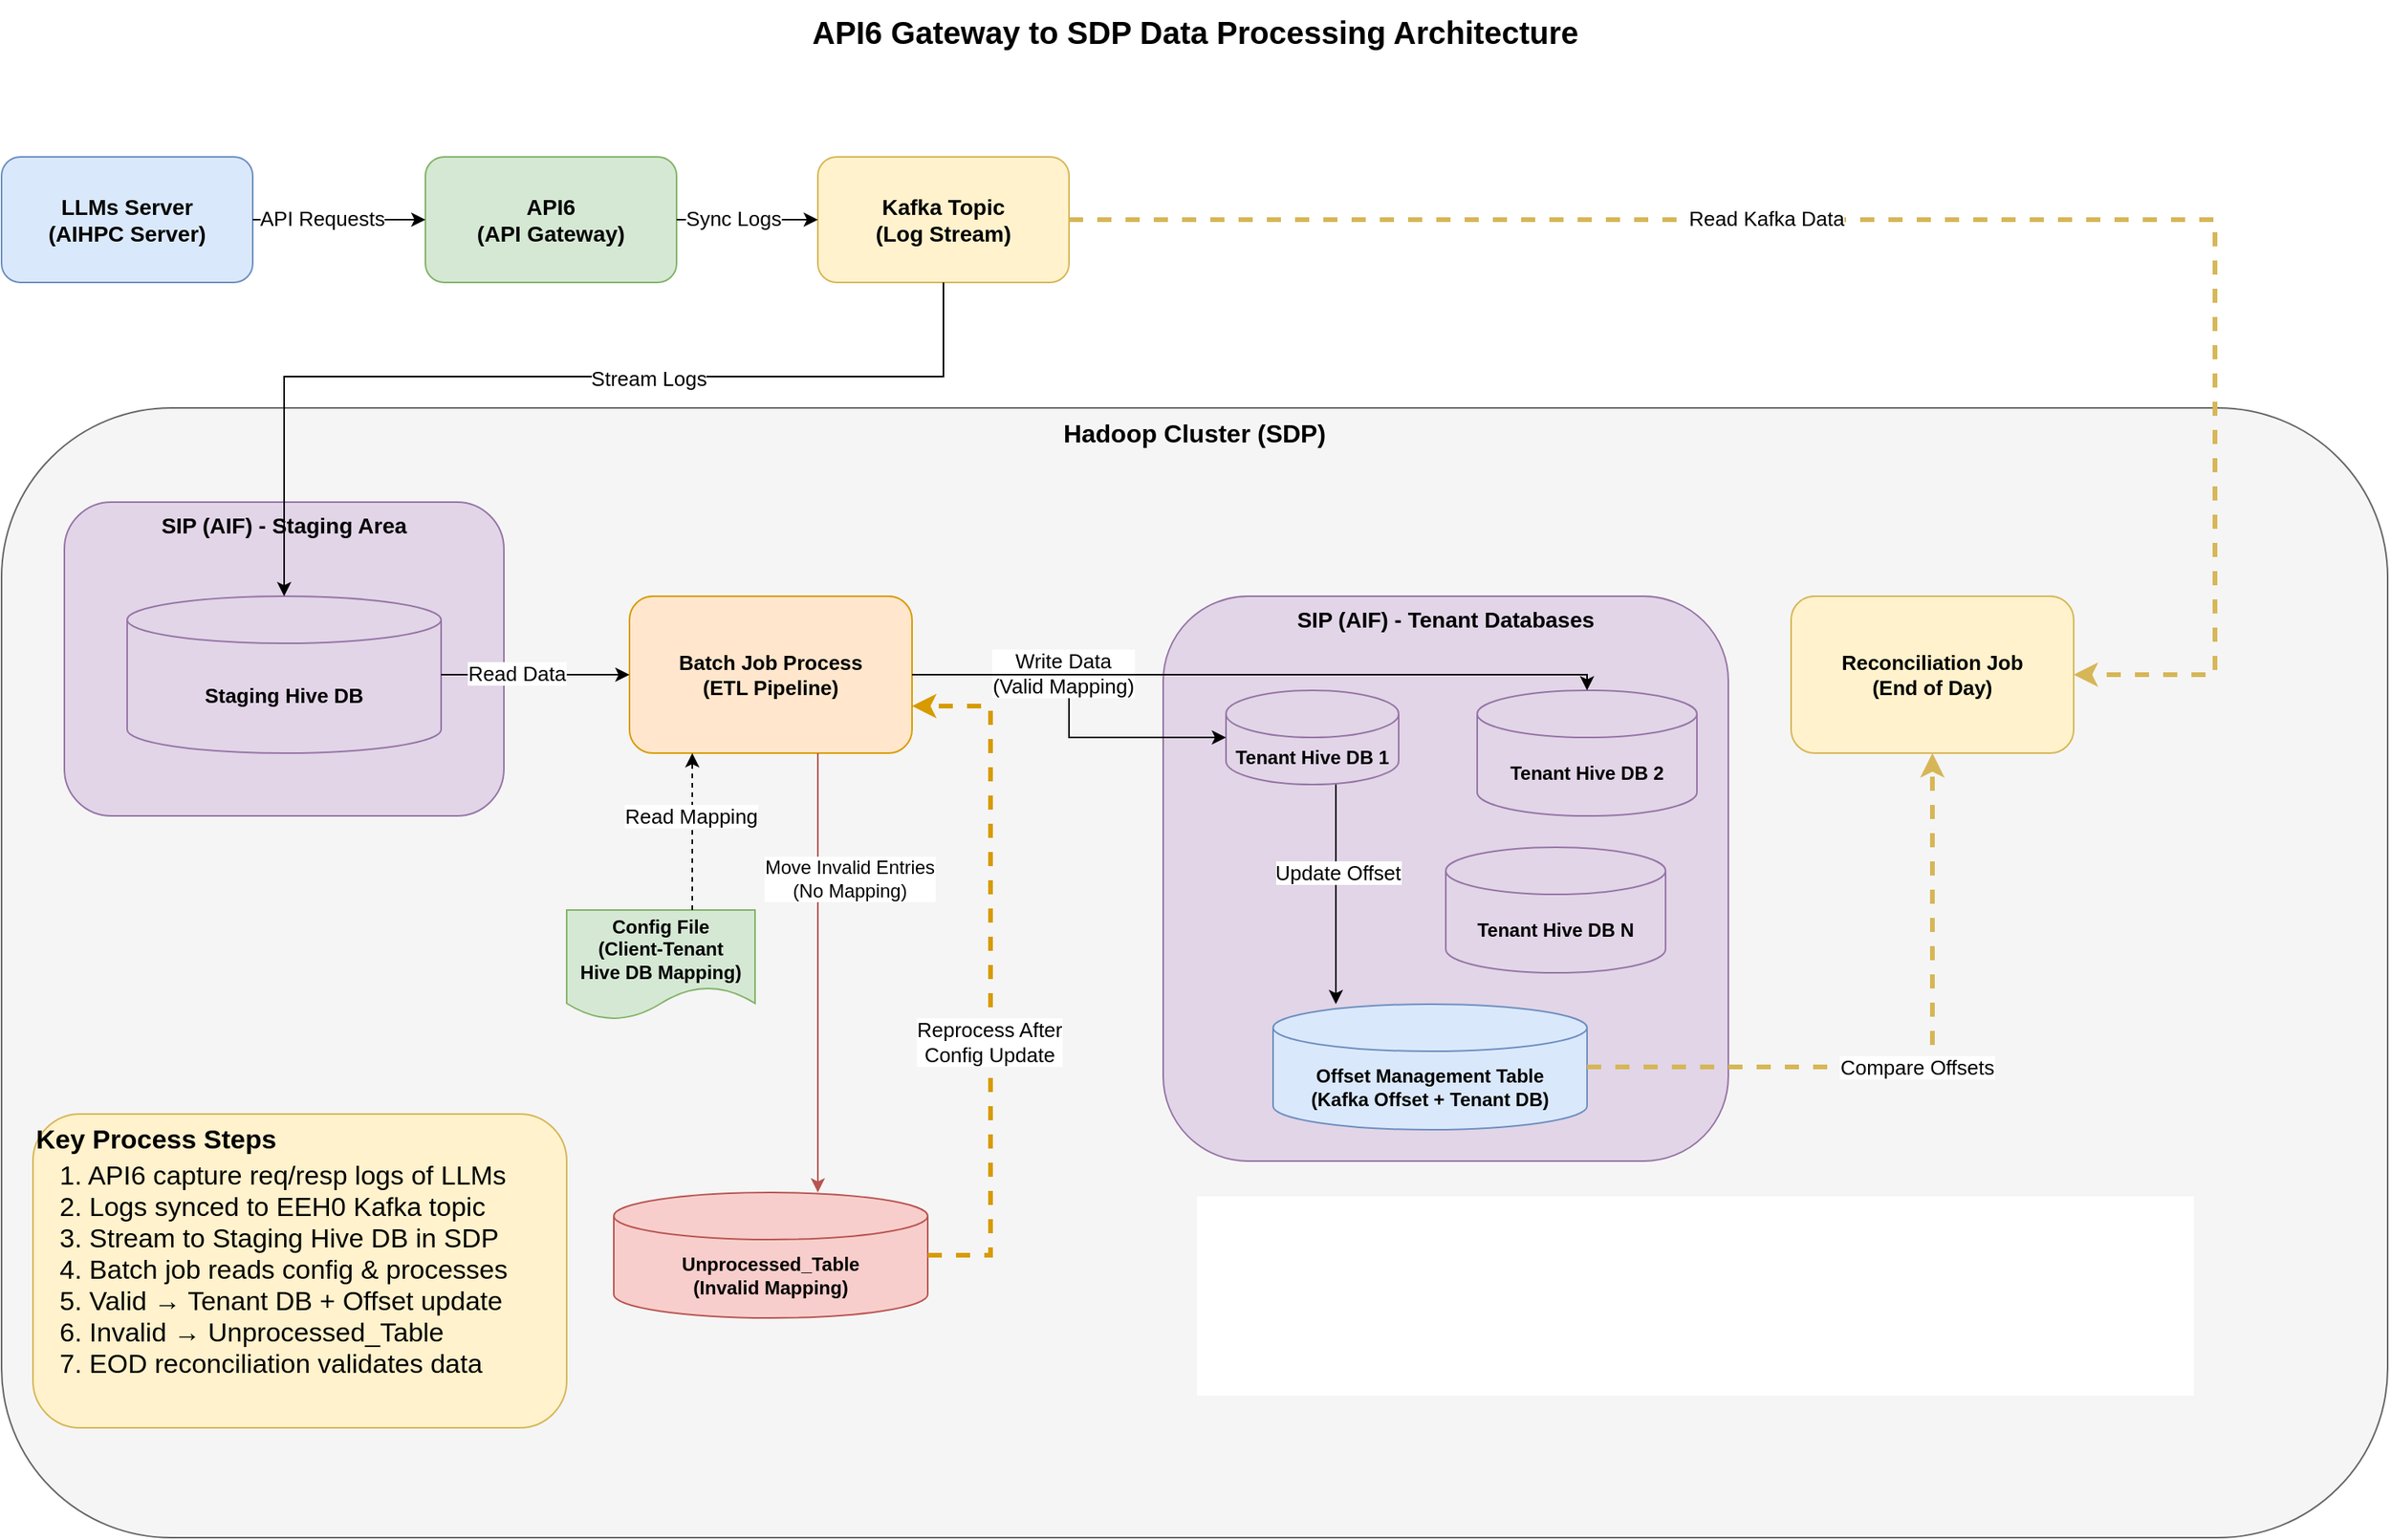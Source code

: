 <mxfile version="28.2.5">
  <diagram name="API6 to SDP Flow" id="z5hCLrJaLy3T-OKrU36x">
    <mxGraphModel dx="1931" dy="1060" grid="1" gridSize="10" guides="1" tooltips="1" connect="1" arrows="1" fold="1" page="1" pageScale="1" pageWidth="1600" pageHeight="900" math="0" shadow="0">
      <root>
        <mxCell id="0" />
        <mxCell id="1" parent="0" />
        <mxCell id="yNVOyMO0XLU5G7ZC9_39-1" value="API6 Gateway to SDP Data Processing Architecture" style="text;html=1;strokeColor=none;fillColor=none;align=center;verticalAlign=middle;fontSize=20;fontStyle=1" vertex="1" parent="1">
          <mxGeometry x="880" y="320" width="800" height="40" as="geometry" />
        </mxCell>
        <mxCell id="yNVOyMO0XLU5G7ZC9_39-2" value="LLMs Server&lt;br&gt;(AIHPC Server)" style="rounded=1;whiteSpace=wrap;html=1;fillColor=#dae8fc;strokeColor=#6c8ebf;fontSize=14;fontStyle=1" vertex="1" parent="1">
          <mxGeometry x="520" y="420" width="160" height="80" as="geometry" />
        </mxCell>
        <mxCell id="yNVOyMO0XLU5G7ZC9_39-3" value="API6&lt;br&gt;(API Gateway)" style="rounded=1;whiteSpace=wrap;html=1;fillColor=#d5e8d4;strokeColor=#82b366;fontSize=14;fontStyle=1" vertex="1" parent="1">
          <mxGeometry x="790" y="420" width="160" height="80" as="geometry" />
        </mxCell>
        <mxCell id="yNVOyMO0XLU5G7ZC9_39-4" value="" style="edgeStyle=orthogonalEdgeStyle;rounded=0;orthogonalLoop=1;jettySize=auto;html=1;endArrow=classic;endFill=1" edge="1" parent="1" source="yNVOyMO0XLU5G7ZC9_39-2" target="yNVOyMO0XLU5G7ZC9_39-3">
          <mxGeometry relative="1" as="geometry" />
        </mxCell>
        <mxCell id="yNVOyMO0XLU5G7ZC9_39-5" value="API Requests" style="edgeLabel;html=1;align=center;verticalAlign=middle;resizable=0;points=[];fontSize=13;" vertex="1" connectable="0" parent="yNVOyMO0XLU5G7ZC9_39-4">
          <mxGeometry x="-0.2" y="1" relative="1" as="geometry">
            <mxPoint as="offset" />
          </mxGeometry>
        </mxCell>
        <mxCell id="yNVOyMO0XLU5G7ZC9_39-6" value="Kafka Topic&lt;br&gt;(Log Stream)" style="rounded=1;whiteSpace=wrap;html=1;fillColor=#fff2cc;strokeColor=#d6b656;fontSize=14;fontStyle=1" vertex="1" parent="1">
          <mxGeometry x="1040" y="420" width="160" height="80" as="geometry" />
        </mxCell>
        <mxCell id="yNVOyMO0XLU5G7ZC9_39-7" value="" style="edgeStyle=orthogonalEdgeStyle;rounded=0;orthogonalLoop=1;jettySize=auto;html=1;endArrow=classic;endFill=1" edge="1" parent="1" source="yNVOyMO0XLU5G7ZC9_39-3" target="yNVOyMO0XLU5G7ZC9_39-6">
          <mxGeometry relative="1" as="geometry" />
        </mxCell>
        <mxCell id="yNVOyMO0XLU5G7ZC9_39-8" value="Sync Logs" style="edgeLabel;html=1;align=center;verticalAlign=middle;resizable=0;points=[];fontSize=13;" vertex="1" connectable="0" parent="yNVOyMO0XLU5G7ZC9_39-7">
          <mxGeometry x="-0.2" y="1" relative="1" as="geometry">
            <mxPoint as="offset" />
          </mxGeometry>
        </mxCell>
        <mxCell id="yNVOyMO0XLU5G7ZC9_39-9" value="Hadoop Cluster (SDP)" style="rounded=1;whiteSpace=wrap;html=1;fillColor=#f5f5f5;strokeColor=#666666;fontSize=16;fontStyle=1;verticalAlign=top" vertex="1" parent="1">
          <mxGeometry x="520" y="580" width="1520" height="720" as="geometry" />
        </mxCell>
        <mxCell id="yNVOyMO0XLU5G7ZC9_39-10" value="SIP (AIF) - Staging Area" style="rounded=1;whiteSpace=wrap;html=1;fillColor=#e1d5e7;strokeColor=#9673a6;fontSize=14;fontStyle=1;verticalAlign=top" vertex="1" parent="1">
          <mxGeometry x="560" y="640" width="280" height="200" as="geometry" />
        </mxCell>
        <mxCell id="yNVOyMO0XLU5G7ZC9_39-11" value="Staging Hive DB" style="shape=cylinder3;whiteSpace=wrap;html=1;boundedLbl=1;backgroundOutline=1;size=15;fillColor=#e1d5e7;strokeColor=#9673a6;fontSize=13;fontStyle=1" vertex="1" parent="1">
          <mxGeometry x="600" y="700" width="200" height="100" as="geometry" />
        </mxCell>
        <mxCell id="yNVOyMO0XLU5G7ZC9_39-12" value="" style="edgeStyle=orthogonalEdgeStyle;rounded=0;orthogonalLoop=1;jettySize=auto;html=1;endArrow=classic;endFill=1;exitX=0.5;exitY=1;exitDx=0;exitDy=0;entryX=0.5;entryY=0;entryDx=0;entryDy=0;entryPerimeter=0" edge="1" parent="1" source="yNVOyMO0XLU5G7ZC9_39-6" target="yNVOyMO0XLU5G7ZC9_39-11">
          <mxGeometry relative="1" as="geometry">
            <mxPoint x="1120" y="500" as="sourcePoint" />
            <mxPoint x="700" y="700" as="targetPoint" />
            <Array as="points">
              <mxPoint x="1120" y="560" />
              <mxPoint x="700" y="560" />
            </Array>
          </mxGeometry>
        </mxCell>
        <mxCell id="yNVOyMO0XLU5G7ZC9_39-13" value="Stream Logs" style="edgeLabel;html=1;align=center;verticalAlign=middle;resizable=0;points=[];fontSize=13;" vertex="1" connectable="0" parent="yNVOyMO0XLU5G7ZC9_39-12">
          <mxGeometry x="-0.2" y="1" relative="1" as="geometry">
            <mxPoint as="offset" />
          </mxGeometry>
        </mxCell>
        <mxCell id="yNVOyMO0XLU5G7ZC9_39-14" value="Batch Job Process&lt;br&gt;(ETL Pipeline)" style="rounded=1;whiteSpace=wrap;html=1;fillColor=#ffe6cc;strokeColor=#d79b00;fontSize=13;fontStyle=1" vertex="1" parent="1">
          <mxGeometry x="920" y="700" width="180" height="100" as="geometry" />
        </mxCell>
        <mxCell id="yNVOyMO0XLU5G7ZC9_39-15" value="" style="edgeStyle=orthogonalEdgeStyle;rounded=0;orthogonalLoop=1;jettySize=auto;html=1;endArrow=classic;endFill=1" edge="1" parent="1" source="yNVOyMO0XLU5G7ZC9_39-11" target="yNVOyMO0XLU5G7ZC9_39-14">
          <mxGeometry relative="1" as="geometry" />
        </mxCell>
        <mxCell id="yNVOyMO0XLU5G7ZC9_39-16" value="Read Data" style="edgeLabel;html=1;align=center;verticalAlign=middle;resizable=0;points=[];fontSize=13;" vertex="1" connectable="0" parent="yNVOyMO0XLU5G7ZC9_39-15">
          <mxGeometry x="-0.2" y="1" relative="1" as="geometry">
            <mxPoint as="offset" />
          </mxGeometry>
        </mxCell>
        <mxCell id="yNVOyMO0XLU5G7ZC9_39-17" value="Config File&lt;br&gt;(Client-Tenant&lt;br&gt;Hive DB Mapping)" style="shape=document;whiteSpace=wrap;html=1;boundedLbl=1;fillColor=#d5e8d4;strokeColor=#82b366;fontSize=12;fontStyle=1" vertex="1" parent="1">
          <mxGeometry x="880" y="900" width="120" height="70" as="geometry" />
        </mxCell>
        <mxCell id="yNVOyMO0XLU5G7ZC9_39-18" value="" style="edgeStyle=orthogonalEdgeStyle;rounded=0;orthogonalLoop=1;jettySize=auto;html=1;endArrow=classic;endFill=1;dashed=1" edge="1" parent="1" source="yNVOyMO0XLU5G7ZC9_39-17" target="yNVOyMO0XLU5G7ZC9_39-14">
          <mxGeometry relative="1" as="geometry">
            <Array as="points">
              <mxPoint x="960" y="840" />
              <mxPoint x="960" y="840" />
            </Array>
          </mxGeometry>
        </mxCell>
        <mxCell id="yNVOyMO0XLU5G7ZC9_39-19" value="Read Mapping" style="edgeLabel;html=1;align=center;verticalAlign=middle;resizable=0;points=[];fontSize=13;" vertex="1" connectable="0" parent="yNVOyMO0XLU5G7ZC9_39-18">
          <mxGeometry x="-0.2" y="1" relative="1" as="geometry">
            <mxPoint y="-20" as="offset" />
          </mxGeometry>
        </mxCell>
        <mxCell id="yNVOyMO0XLU5G7ZC9_39-20" value="SIP (AIF) - Tenant Databases" style="rounded=1;whiteSpace=wrap;html=1;fillColor=#e1d5e7;strokeColor=#9673a6;fontSize=14;fontStyle=1;verticalAlign=top" vertex="1" parent="1">
          <mxGeometry x="1260" y="700" width="360" height="360" as="geometry" />
        </mxCell>
        <mxCell id="yNVOyMO0XLU5G7ZC9_39-21" value="Tenant Hive DB 1" style="shape=cylinder3;whiteSpace=wrap;html=1;boundedLbl=1;backgroundOutline=1;size=15;fillColor=#e1d5e7;strokeColor=#9673a6;fontSize=12;fontStyle=1" vertex="1" parent="1">
          <mxGeometry x="1300" y="760" width="110" height="60" as="geometry" />
        </mxCell>
        <mxCell id="yNVOyMO0XLU5G7ZC9_39-22" value="Tenant Hive DB 2" style="shape=cylinder3;whiteSpace=wrap;html=1;boundedLbl=1;backgroundOutline=1;size=15;fillColor=#e1d5e7;strokeColor=#9673a6;fontSize=12;fontStyle=1" vertex="1" parent="1">
          <mxGeometry x="1460" y="760" width="140" height="80" as="geometry" />
        </mxCell>
        <mxCell id="yNVOyMO0XLU5G7ZC9_39-23" value="Tenant Hive DB N" style="shape=cylinder3;whiteSpace=wrap;html=1;boundedLbl=1;backgroundOutline=1;size=15;fillColor=#e1d5e7;strokeColor=#9673a6;fontSize=12;fontStyle=1" vertex="1" parent="1">
          <mxGeometry x="1440" y="860" width="140" height="80" as="geometry" />
        </mxCell>
        <mxCell id="yNVOyMO0XLU5G7ZC9_39-24" value="" style="edgeStyle=orthogonalEdgeStyle;rounded=0;orthogonalLoop=1;jettySize=auto;html=1;endArrow=classic;endFill=1" edge="1" parent="1" source="yNVOyMO0XLU5G7ZC9_39-14" target="yNVOyMO0XLU5G7ZC9_39-21">
          <mxGeometry relative="1" as="geometry" />
        </mxCell>
        <mxCell id="yNVOyMO0XLU5G7ZC9_39-25" value="Write Data&lt;br&gt;(Valid Mapping)" style="edgeLabel;html=1;align=center;verticalAlign=middle;resizable=0;points=[];fontSize=13;" vertex="1" connectable="0" parent="yNVOyMO0XLU5G7ZC9_39-24">
          <mxGeometry x="-0.2" y="1" relative="1" as="geometry">
            <mxPoint as="offset" />
          </mxGeometry>
        </mxCell>
        <mxCell id="yNVOyMO0XLU5G7ZC9_39-26" value="" style="edgeStyle=orthogonalEdgeStyle;rounded=0;orthogonalLoop=1;jettySize=auto;html=1;endArrow=classic;endFill=1" edge="1" parent="1" source="yNVOyMO0XLU5G7ZC9_39-14" target="yNVOyMO0XLU5G7ZC9_39-22">
          <mxGeometry relative="1" as="geometry">
            <Array as="points">
              <mxPoint x="1530" y="750" />
            </Array>
          </mxGeometry>
        </mxCell>
        <mxCell id="yNVOyMO0XLU5G7ZC9_39-27" value="Offset Management Table&lt;br&gt;(Kafka Offset + Tenant DB)" style="shape=cylinder3;whiteSpace=wrap;html=1;boundedLbl=1;backgroundOutline=1;size=15;fillColor=#dae8fc;strokeColor=#6c8ebf;fontSize=12;fontStyle=1" vertex="1" parent="1">
          <mxGeometry x="1330" y="960" width="200" height="80" as="geometry" />
        </mxCell>
        <mxCell id="yNVOyMO0XLU5G7ZC9_39-28" value="" style="edgeStyle=orthogonalEdgeStyle;rounded=0;orthogonalLoop=1;jettySize=auto;html=1;endArrow=classic;endFill=1" edge="1" parent="1" source="yNVOyMO0XLU5G7ZC9_39-21" target="yNVOyMO0XLU5G7ZC9_39-27">
          <mxGeometry relative="1" as="geometry">
            <Array as="points">
              <mxPoint x="1370" y="880" />
              <mxPoint x="1370" y="960" />
            </Array>
          </mxGeometry>
        </mxCell>
        <mxCell id="yNVOyMO0XLU5G7ZC9_39-29" value="Update Offset" style="edgeLabel;html=1;align=center;verticalAlign=middle;resizable=0;points=[];fontSize=13;" vertex="1" connectable="0" parent="yNVOyMO0XLU5G7ZC9_39-28">
          <mxGeometry x="-0.2" y="1" relative="1" as="geometry">
            <mxPoint as="offset" />
          </mxGeometry>
        </mxCell>
        <mxCell id="yNVOyMO0XLU5G7ZC9_39-30" value="Unprocessed_Table&lt;br&gt;(Invalid Mapping)" style="shape=cylinder3;whiteSpace=wrap;html=1;boundedLbl=1;backgroundOutline=1;size=15;fillColor=#f8cecc;strokeColor=#b85450;fontSize=12;fontStyle=1" vertex="1" parent="1">
          <mxGeometry x="910" y="1080" width="200" height="80" as="geometry" />
        </mxCell>
        <mxCell id="yNVOyMO0XLU5G7ZC9_39-31" value="" style="edgeStyle=orthogonalEdgeStyle;rounded=0;orthogonalLoop=1;jettySize=auto;html=1;endArrow=classic;endFill=1;strokeColor=#b85450" edge="1" parent="1">
          <mxGeometry relative="1" as="geometry">
            <mxPoint x="1040" y="800" as="sourcePoint" />
            <mxPoint x="1040" y="1080" as="targetPoint" />
          </mxGeometry>
        </mxCell>
        <mxCell id="yNVOyMO0XLU5G7ZC9_39-32" value="Move Invalid Entries&lt;br&gt;(No Mapping)" style="edgeLabel;html=1;align=center;verticalAlign=middle;resizable=0;points=[];fontSize=12;labelBackgroundColor=default;" vertex="1" connectable="0" parent="yNVOyMO0XLU5G7ZC9_39-31">
          <mxGeometry x="-0.2" y="1" relative="1" as="geometry">
            <mxPoint x="19" y="-32" as="offset" />
          </mxGeometry>
        </mxCell>
        <mxCell id="yNVOyMO0XLU5G7ZC9_39-33" value="" style="edgeStyle=orthogonalEdgeStyle;rounded=0;orthogonalLoop=1;jettySize=auto;html=1;endArrow=classic;endFill=1;strokeColor=#d79b00;dashed=1;strokeWidth=3;" edge="1" parent="1" source="yNVOyMO0XLU5G7ZC9_39-30" target="yNVOyMO0XLU5G7ZC9_39-14">
          <mxGeometry relative="1" as="geometry">
            <Array as="points">
              <mxPoint x="1150" y="1120" />
              <mxPoint x="1150" y="770" />
            </Array>
          </mxGeometry>
        </mxCell>
        <mxCell id="yNVOyMO0XLU5G7ZC9_39-34" value="Reprocess After&lt;br&gt;Config Update" style="edgeLabel;html=1;align=center;verticalAlign=middle;resizable=0;points=[];fontSize=13;" vertex="1" connectable="0" parent="yNVOyMO0XLU5G7ZC9_39-33">
          <mxGeometry x="-0.2" y="1" relative="1" as="geometry">
            <mxPoint as="offset" />
          </mxGeometry>
        </mxCell>
        <mxCell id="yNVOyMO0XLU5G7ZC9_39-35" value="Reconciliation Job&lt;br&gt;(End of Day)" style="rounded=1;whiteSpace=wrap;html=1;fillColor=#fff2cc;strokeColor=#d6b656;fontSize=13;fontStyle=1" vertex="1" parent="1">
          <mxGeometry x="1660" y="700" width="180" height="100" as="geometry" />
        </mxCell>
        <mxCell id="yNVOyMO0XLU5G7ZC9_39-36" value="" style="edgeStyle=orthogonalEdgeStyle;rounded=0;orthogonalLoop=1;jettySize=auto;html=1;endArrow=classic;endFill=1;dashed=1;strokeColor=#d6b656;strokeWidth=3;" edge="1" parent="1" source="yNVOyMO0XLU5G7ZC9_39-6" target="yNVOyMO0XLU5G7ZC9_39-35">
          <mxGeometry relative="1" as="geometry">
            <Array as="points">
              <mxPoint x="1930" y="460" />
              <mxPoint x="1930" y="750" />
            </Array>
          </mxGeometry>
        </mxCell>
        <mxCell id="yNVOyMO0XLU5G7ZC9_39-37" value="Read Kafka Data" style="edgeLabel;html=1;align=center;verticalAlign=middle;resizable=0;points=[];fontSize=13;" vertex="1" connectable="0" parent="yNVOyMO0XLU5G7ZC9_39-36">
          <mxGeometry x="-0.2" y="1" relative="1" as="geometry">
            <mxPoint as="offset" />
          </mxGeometry>
        </mxCell>
        <mxCell id="yNVOyMO0XLU5G7ZC9_39-38" value="" style="edgeStyle=orthogonalEdgeStyle;rounded=0;orthogonalLoop=1;jettySize=auto;html=1;endArrow=classic;endFill=1;dashed=1;strokeColor=#d6b656;strokeWidth=3;" edge="1" parent="1" source="yNVOyMO0XLU5G7ZC9_39-27" target="yNVOyMO0XLU5G7ZC9_39-35">
          <mxGeometry relative="1" as="geometry" />
        </mxCell>
        <mxCell id="yNVOyMO0XLU5G7ZC9_39-39" value="Compare Offsets" style="edgeLabel;html=1;align=center;verticalAlign=middle;resizable=0;points=[];fontSize=13;" vertex="1" connectable="0" parent="yNVOyMO0XLU5G7ZC9_39-38">
          <mxGeometry x="-0.2" y="1" relative="1" as="geometry">
            <mxPoint x="42" y="1" as="offset" />
          </mxGeometry>
        </mxCell>
        <mxCell id="yNVOyMO0XLU5G7ZC9_39-47" value="Key Process Steps" style="rounded=1;whiteSpace=wrap;html=1;fillColor=#fff2cc;strokeColor=#d6b656;fontSize=17;fontStyle=1;verticalAlign=top;align=left" vertex="1" parent="1">
          <mxGeometry x="540" y="1030" width="340" height="200" as="geometry" />
        </mxCell>
        <mxCell id="yNVOyMO0XLU5G7ZC9_39-48" value="1. API6 capture req/resp logs&amp;nbsp;of LLMs" style="text;html=1;strokeColor=none;fillColor=none;align=left;verticalAlign=middle;fontSize=17;" vertex="1" parent="1">
          <mxGeometry x="555" y="1060" width="250" height="20" as="geometry" />
        </mxCell>
        <mxCell id="yNVOyMO0XLU5G7ZC9_39-49" value="2. Logs synced to EEH0 Kafka topic" style="text;html=1;strokeColor=none;fillColor=none;align=left;verticalAlign=middle;fontSize=17;" vertex="1" parent="1">
          <mxGeometry x="555" y="1080" width="250" height="20" as="geometry" />
        </mxCell>
        <mxCell id="yNVOyMO0XLU5G7ZC9_39-50" value="3. Stream to Staging Hive DB in SDP" style="text;html=1;strokeColor=none;fillColor=none;align=left;verticalAlign=middle;fontSize=17;" vertex="1" parent="1">
          <mxGeometry x="555" y="1100" width="250" height="20" as="geometry" />
        </mxCell>
        <mxCell id="yNVOyMO0XLU5G7ZC9_39-51" value="4. Batch job reads config &amp;amp; processes" style="text;html=1;strokeColor=none;fillColor=none;align=left;verticalAlign=middle;fontSize=17;" vertex="1" parent="1">
          <mxGeometry x="555" y="1120" width="250" height="20" as="geometry" />
        </mxCell>
        <mxCell id="yNVOyMO0XLU5G7ZC9_39-52" value="5. Valid → Tenant DB + Offset update" style="text;html=1;strokeColor=none;fillColor=none;align=left;verticalAlign=middle;fontSize=17;" vertex="1" parent="1">
          <mxGeometry x="555" y="1140" width="250" height="20" as="geometry" />
        </mxCell>
        <mxCell id="yNVOyMO0XLU5G7ZC9_39-53" value="6. Invalid → Unprocessed_Table" style="text;html=1;strokeColor=none;fillColor=none;align=left;verticalAlign=middle;fontSize=17;" vertex="1" parent="1">
          <mxGeometry x="555" y="1160" width="250" height="20" as="geometry" />
        </mxCell>
        <mxCell id="yNVOyMO0XLU5G7ZC9_39-54" value="7. EOD reconciliation validates data" style="text;html=1;strokeColor=none;fillColor=none;align=left;verticalAlign=middle;fontSize=17;" vertex="1" parent="1">
          <mxGeometry x="555" y="1180" width="250" height="20" as="geometry" />
        </mxCell>
      </root>
    </mxGraphModel>
  </diagram>
</mxfile>
